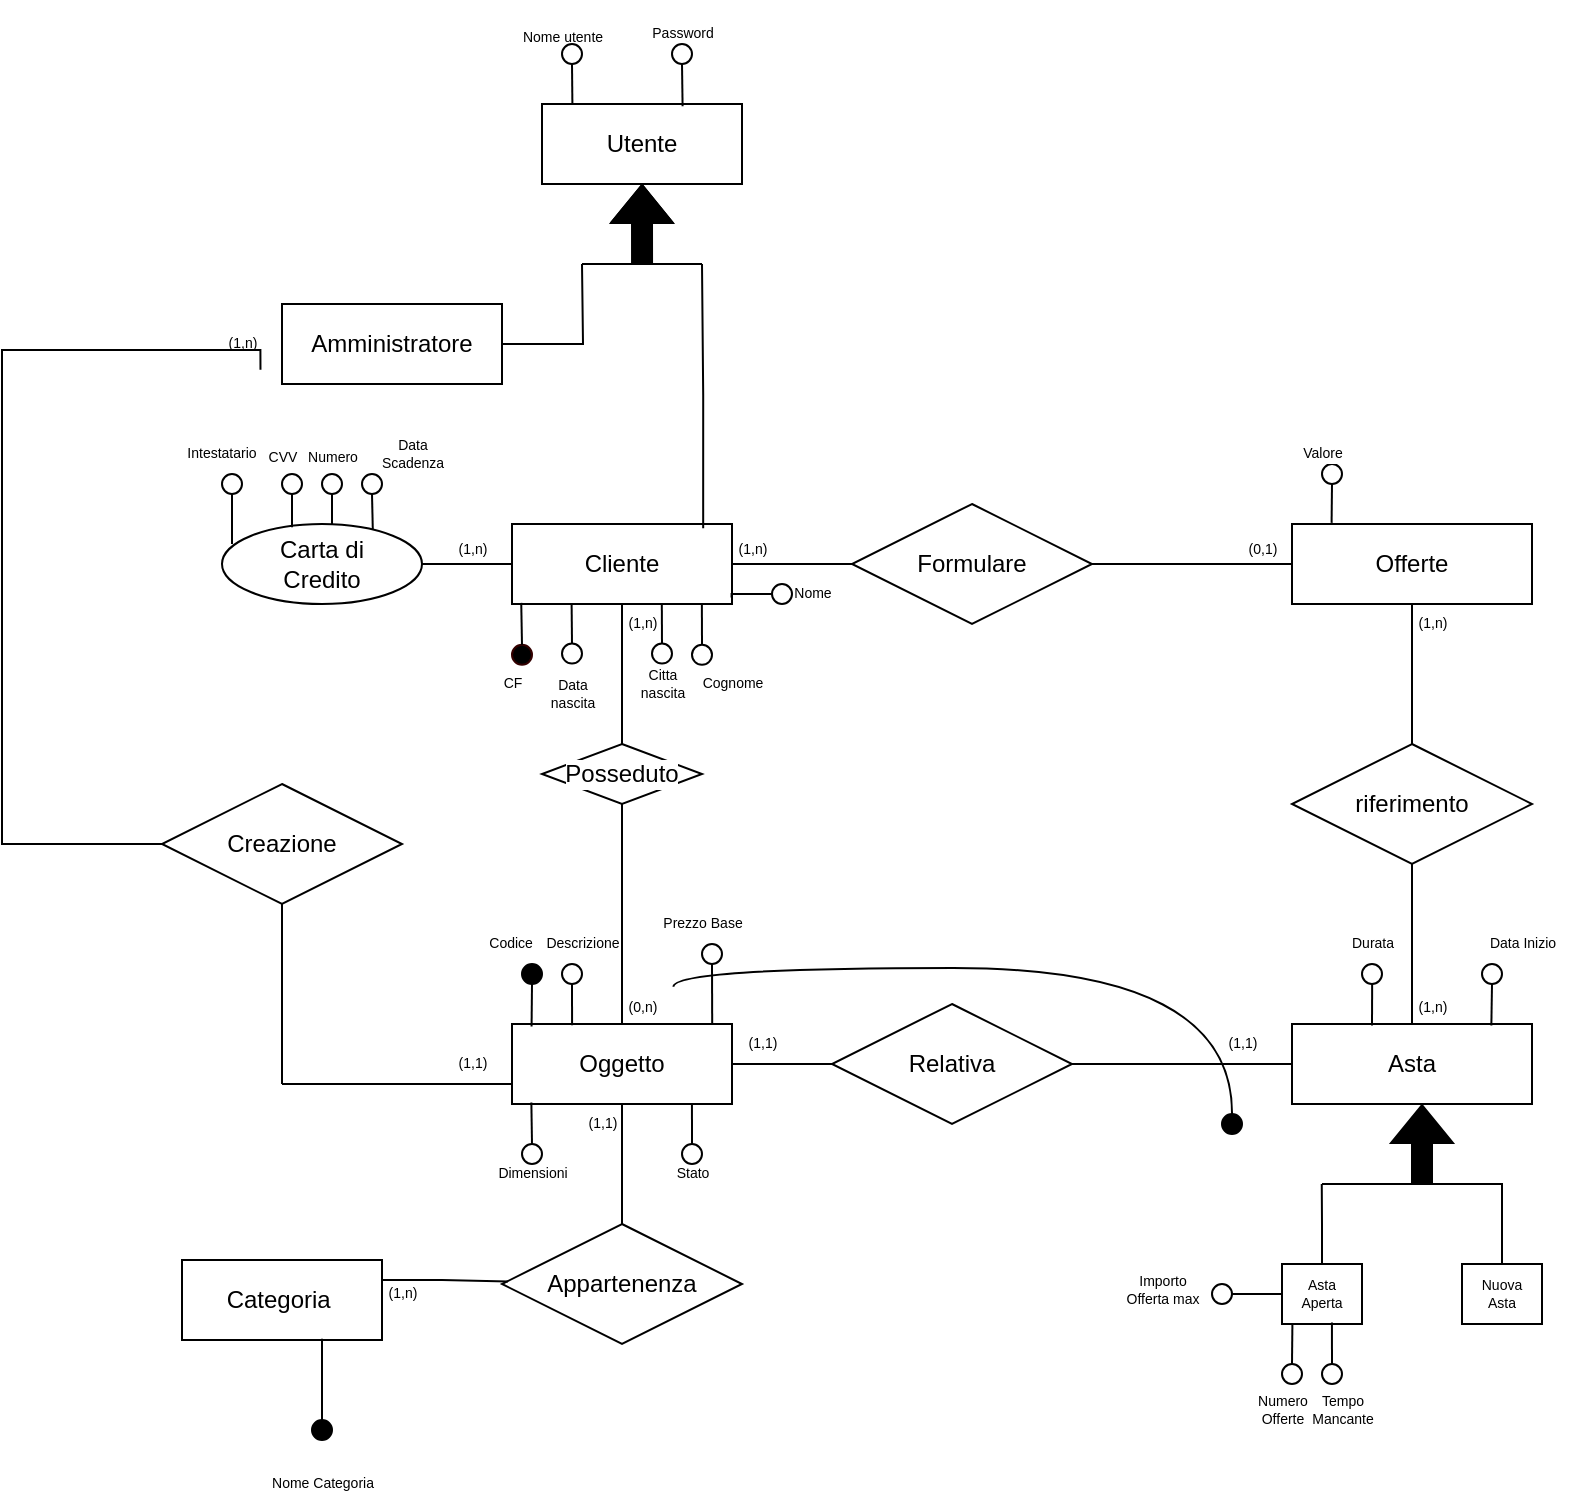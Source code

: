 <mxfile version="27.0.4">
  <diagram name="Pagina-1" id="nsfDxvCUKsriRhA3tgKR">
    <mxGraphModel dx="1477" dy="771" grid="1" gridSize="10" guides="1" tooltips="1" connect="1" arrows="1" fold="1" page="1" pageScale="1" pageWidth="827" pageHeight="1169" math="0" shadow="0">
      <root>
        <mxCell id="0" />
        <mxCell id="1" parent="0" />
        <mxCell id="RL78s0kAJ6QBPdJiwxIZ-3" style="edgeStyle=orthogonalEdgeStyle;rounded=0;orthogonalLoop=1;jettySize=auto;html=1;exitX=1;exitY=0.5;exitDx=0;exitDy=0;entryX=0;entryY=0.5;entryDx=0;entryDy=0;endArrow=none;startFill=0;" parent="1" source="RL78s0kAJ6QBPdJiwxIZ-1" target="RL78s0kAJ6QBPdJiwxIZ-2" edge="1">
          <mxGeometry relative="1" as="geometry" />
        </mxCell>
        <mxCell id="RL78s0kAJ6QBPdJiwxIZ-27" style="edgeStyle=orthogonalEdgeStyle;rounded=0;orthogonalLoop=1;jettySize=auto;html=1;exitX=0;exitY=0.5;exitDx=0;exitDy=0;entryX=1;entryY=0.5;entryDx=0;entryDy=0;endArrow=none;startFill=0;" parent="1" source="RL78s0kAJ6QBPdJiwxIZ-1" target="RL78s0kAJ6QBPdJiwxIZ-26" edge="1">
          <mxGeometry relative="1" as="geometry" />
        </mxCell>
        <mxCell id="RL78s0kAJ6QBPdJiwxIZ-1" value="Cliente" style="whiteSpace=wrap;html=1;align=center;" parent="1" vertex="1">
          <mxGeometry x="275" y="320" width="110" height="40" as="geometry" />
        </mxCell>
        <mxCell id="RL78s0kAJ6QBPdJiwxIZ-5" style="edgeStyle=orthogonalEdgeStyle;rounded=0;orthogonalLoop=1;jettySize=auto;html=1;exitX=1;exitY=0.5;exitDx=0;exitDy=0;entryX=0;entryY=0.5;entryDx=0;entryDy=0;endArrow=none;startFill=0;" parent="1" source="RL78s0kAJ6QBPdJiwxIZ-2" target="RL78s0kAJ6QBPdJiwxIZ-4" edge="1">
          <mxGeometry relative="1" as="geometry" />
        </mxCell>
        <mxCell id="RL78s0kAJ6QBPdJiwxIZ-2" value="Formulare" style="shape=rhombus;perimeter=rhombusPerimeter;whiteSpace=wrap;html=1;align=center;" parent="1" vertex="1">
          <mxGeometry x="445" y="310" width="120" height="60" as="geometry" />
        </mxCell>
        <mxCell id="RL78s0kAJ6QBPdJiwxIZ-8" style="edgeStyle=orthogonalEdgeStyle;rounded=0;orthogonalLoop=1;jettySize=auto;html=1;exitX=0.5;exitY=1;exitDx=0;exitDy=0;entryX=0.5;entryY=0;entryDx=0;entryDy=0;endArrow=none;startFill=0;" parent="1" source="RL78s0kAJ6QBPdJiwxIZ-4" target="RL78s0kAJ6QBPdJiwxIZ-7" edge="1">
          <mxGeometry relative="1" as="geometry">
            <Array as="points">
              <mxPoint x="725" y="360" />
            </Array>
          </mxGeometry>
        </mxCell>
        <mxCell id="RL78s0kAJ6QBPdJiwxIZ-4" value="Offerte" style="whiteSpace=wrap;html=1;align=center;" parent="1" vertex="1">
          <mxGeometry x="665" y="320" width="120" height="40" as="geometry" />
        </mxCell>
        <mxCell id="RL78s0kAJ6QBPdJiwxIZ-10" style="edgeStyle=orthogonalEdgeStyle;rounded=0;orthogonalLoop=1;jettySize=auto;html=1;exitX=0.5;exitY=1;exitDx=0;exitDy=0;entryX=0.5;entryY=0;entryDx=0;entryDy=0;endArrow=none;startFill=0;" parent="1" source="RL78s0kAJ6QBPdJiwxIZ-7" target="RL78s0kAJ6QBPdJiwxIZ-9" edge="1">
          <mxGeometry relative="1" as="geometry">
            <Array as="points">
              <mxPoint x="725" y="570" />
            </Array>
          </mxGeometry>
        </mxCell>
        <mxCell id="RL78s0kAJ6QBPdJiwxIZ-7" value="riferimento" style="shape=rhombus;perimeter=rhombusPerimeter;whiteSpace=wrap;html=1;align=center;" parent="1" vertex="1">
          <mxGeometry x="665" y="430" width="120" height="60" as="geometry" />
        </mxCell>
        <mxCell id="RL78s0kAJ6QBPdJiwxIZ-12" style="edgeStyle=orthogonalEdgeStyle;rounded=0;orthogonalLoop=1;jettySize=auto;html=1;exitX=0;exitY=0.5;exitDx=0;exitDy=0;entryX=1;entryY=0.5;entryDx=0;entryDy=0;endArrow=none;startFill=0;" parent="1" source="RL78s0kAJ6QBPdJiwxIZ-9" target="RL78s0kAJ6QBPdJiwxIZ-11" edge="1">
          <mxGeometry relative="1" as="geometry" />
        </mxCell>
        <mxCell id="RL78s0kAJ6QBPdJiwxIZ-9" value="Asta" style="whiteSpace=wrap;html=1;align=center;" parent="1" vertex="1">
          <mxGeometry x="665" y="570" width="120" height="40" as="geometry" />
        </mxCell>
        <mxCell id="RL78s0kAJ6QBPdJiwxIZ-14" style="edgeStyle=orthogonalEdgeStyle;rounded=0;orthogonalLoop=1;jettySize=auto;html=1;exitX=0;exitY=0.5;exitDx=0;exitDy=0;endArrow=none;startFill=0;" parent="1" source="RL78s0kAJ6QBPdJiwxIZ-11" target="RL78s0kAJ6QBPdJiwxIZ-13" edge="1">
          <mxGeometry relative="1" as="geometry" />
        </mxCell>
        <mxCell id="RL78s0kAJ6QBPdJiwxIZ-11" value="Relativa" style="shape=rhombus;perimeter=rhombusPerimeter;whiteSpace=wrap;html=1;align=center;fontColor=#000000;" parent="1" vertex="1">
          <mxGeometry x="435" y="560" width="120" height="60" as="geometry" />
        </mxCell>
        <mxCell id="RL78s0kAJ6QBPdJiwxIZ-18" style="edgeStyle=orthogonalEdgeStyle;rounded=0;orthogonalLoop=1;jettySize=auto;html=1;exitX=0.5;exitY=1;exitDx=0;exitDy=0;endArrow=none;startFill=0;" parent="1" source="RL78s0kAJ6QBPdJiwxIZ-13" target="RL78s0kAJ6QBPdJiwxIZ-15" edge="1">
          <mxGeometry relative="1" as="geometry">
            <Array as="points">
              <mxPoint x="330" y="660" />
              <mxPoint x="330" y="660" />
            </Array>
          </mxGeometry>
        </mxCell>
        <mxCell id="RL78s0kAJ6QBPdJiwxIZ-13" value="Oggetto" style="whiteSpace=wrap;html=1;align=center;" parent="1" vertex="1">
          <mxGeometry x="275" y="570" width="110" height="40" as="geometry" />
        </mxCell>
        <mxCell id="RL78s0kAJ6QBPdJiwxIZ-15" value="Appartenenza" style="shape=rhombus;perimeter=rhombusPerimeter;whiteSpace=wrap;html=1;align=center;" parent="1" vertex="1">
          <mxGeometry x="270" y="670" width="120" height="60" as="geometry" />
        </mxCell>
        <mxCell id="RL78s0kAJ6QBPdJiwxIZ-16" value="Categoria&amp;nbsp;" style="whiteSpace=wrap;html=1;align=center;" parent="1" vertex="1">
          <mxGeometry x="110" y="688" width="100" height="40" as="geometry" />
        </mxCell>
        <mxCell id="RL78s0kAJ6QBPdJiwxIZ-25" value="CF" style="text;html=1;align=center;verticalAlign=middle;resizable=0;points=[];autosize=1;strokeColor=none;fillColor=none;fontSize=7;" parent="1" vertex="1">
          <mxGeometry x="260" y="390.4" width="30" height="20" as="geometry" />
        </mxCell>
        <mxCell id="RL78s0kAJ6QBPdJiwxIZ-26" value="Carta di&lt;br&gt;Credito" style="ellipse;whiteSpace=wrap;html=1;align=center;" parent="1" vertex="1">
          <mxGeometry x="130" y="320" width="100" height="40" as="geometry" />
        </mxCell>
        <mxCell id="RL78s0kAJ6QBPdJiwxIZ-31" value="" style="ellipse;whiteSpace=wrap;html=1;aspect=fixed;" parent="1" vertex="1">
          <mxGeometry x="130" y="295" width="10" height="10" as="geometry" />
        </mxCell>
        <mxCell id="RL78s0kAJ6QBPdJiwxIZ-32" value="" style="ellipse;whiteSpace=wrap;html=1;aspect=fixed;" parent="1" vertex="1">
          <mxGeometry x="160" y="295" width="10" height="10" as="geometry" />
        </mxCell>
        <mxCell id="RL78s0kAJ6QBPdJiwxIZ-36" style="edgeStyle=orthogonalEdgeStyle;rounded=0;orthogonalLoop=1;jettySize=auto;html=1;exitX=0.5;exitY=1;exitDx=0;exitDy=0;entryX=0.05;entryY=0.25;entryDx=0;entryDy=0;entryPerimeter=0;endArrow=none;startFill=0;" parent="1" source="RL78s0kAJ6QBPdJiwxIZ-31" target="RL78s0kAJ6QBPdJiwxIZ-26" edge="1">
          <mxGeometry relative="1" as="geometry" />
        </mxCell>
        <mxCell id="RL78s0kAJ6QBPdJiwxIZ-37" style="edgeStyle=orthogonalEdgeStyle;rounded=0;orthogonalLoop=1;jettySize=auto;html=1;exitX=0.5;exitY=1;exitDx=0;exitDy=0;entryX=0.35;entryY=0.041;entryDx=0;entryDy=0;entryPerimeter=0;endArrow=none;startFill=0;" parent="1" source="RL78s0kAJ6QBPdJiwxIZ-32" target="RL78s0kAJ6QBPdJiwxIZ-26" edge="1">
          <mxGeometry relative="1" as="geometry" />
        </mxCell>
        <mxCell id="RL78s0kAJ6QBPdJiwxIZ-39" value="" style="ellipse;whiteSpace=wrap;html=1;aspect=fixed;" parent="1" vertex="1">
          <mxGeometry x="180" y="295" width="10" height="10" as="geometry" />
        </mxCell>
        <mxCell id="RL78s0kAJ6QBPdJiwxIZ-40" value="" style="ellipse;whiteSpace=wrap;html=1;aspect=fixed;" parent="1" vertex="1">
          <mxGeometry x="200" y="295" width="10" height="10" as="geometry" />
        </mxCell>
        <mxCell id="RL78s0kAJ6QBPdJiwxIZ-42" style="edgeStyle=orthogonalEdgeStyle;rounded=0;orthogonalLoop=1;jettySize=auto;html=1;exitX=0.5;exitY=1;exitDx=0;exitDy=0;entryX=0.55;entryY=0.003;entryDx=0;entryDy=0;entryPerimeter=0;endArrow=none;startFill=0;" parent="1" source="RL78s0kAJ6QBPdJiwxIZ-39" target="RL78s0kAJ6QBPdJiwxIZ-26" edge="1">
          <mxGeometry relative="1" as="geometry" />
        </mxCell>
        <mxCell id="RL78s0kAJ6QBPdJiwxIZ-43" style="edgeStyle=orthogonalEdgeStyle;shape=connector;rounded=0;orthogonalLoop=1;jettySize=auto;html=1;exitX=0.5;exitY=1;exitDx=0;exitDy=0;entryX=0.754;entryY=0.07;entryDx=0;entryDy=0;entryPerimeter=0;strokeColor=default;align=center;verticalAlign=middle;fontFamily=Helvetica;fontSize=11;fontColor=default;labelBackgroundColor=default;startFill=0;endArrow=none;" parent="1" source="RL78s0kAJ6QBPdJiwxIZ-40" target="RL78s0kAJ6QBPdJiwxIZ-26" edge="1">
          <mxGeometry relative="1" as="geometry" />
        </mxCell>
        <mxCell id="RL78s0kAJ6QBPdJiwxIZ-44" value="Intestatario" style="text;html=1;align=center;verticalAlign=middle;whiteSpace=wrap;rounded=0;fontFamily=Helvetica;fontSize=7;fontColor=default;labelBackgroundColor=default;" parent="1" vertex="1">
          <mxGeometry x="100" y="270" width="60" height="30" as="geometry" />
        </mxCell>
        <mxCell id="RL78s0kAJ6QBPdJiwxIZ-45" value="&lt;font style=&quot;font-size: 7px;&quot;&gt;CVV&lt;/font&gt;" style="text;html=1;align=center;verticalAlign=middle;resizable=0;points=[];autosize=1;strokeColor=none;fillColor=none;fontFamily=Helvetica;fontSize=11;fontColor=default;labelBackgroundColor=default;" parent="1" vertex="1">
          <mxGeometry x="140" y="270" width="40" height="30" as="geometry" />
        </mxCell>
        <mxCell id="RL78s0kAJ6QBPdJiwxIZ-46" value="&lt;font style=&quot;font-size: 7px;&quot;&gt;Numero&lt;/font&gt;" style="text;html=1;align=center;verticalAlign=middle;resizable=0;points=[];autosize=1;strokeColor=none;fillColor=none;fontFamily=Helvetica;fontSize=11;fontColor=default;labelBackgroundColor=default;" parent="1" vertex="1">
          <mxGeometry x="160" y="270" width="50" height="30" as="geometry" />
        </mxCell>
        <mxCell id="RL78s0kAJ6QBPdJiwxIZ-47" value="Data&lt;br&gt;Scadenza" style="text;html=1;align=center;verticalAlign=middle;resizable=0;points=[];autosize=1;strokeColor=none;fillColor=none;fontFamily=Helvetica;fontSize=7;fontColor=default;labelBackgroundColor=default;" parent="1" vertex="1">
          <mxGeometry x="200" y="270" width="50" height="30" as="geometry" />
        </mxCell>
        <mxCell id="RL78s0kAJ6QBPdJiwxIZ-48" value="" style="ellipse;whiteSpace=wrap;html=1;aspect=fixed;" parent="1" vertex="1">
          <mxGeometry x="300" y="379.76" width="10" height="10" as="geometry" />
        </mxCell>
        <mxCell id="RL78s0kAJ6QBPdJiwxIZ-52" style="edgeStyle=orthogonalEdgeStyle;shape=connector;rounded=0;orthogonalLoop=1;jettySize=auto;html=1;entryX=0.959;entryY=0.817;entryDx=0;entryDy=0;entryPerimeter=0;strokeColor=default;align=center;verticalAlign=middle;fontFamily=Helvetica;fontSize=11;fontColor=default;labelBackgroundColor=default;startFill=0;endArrow=none;" parent="1" edge="1">
          <mxGeometry relative="1" as="geometry">
            <mxPoint x="285" y="300" as="sourcePoint" />
            <mxPoint x="285" y="300" as="targetPoint" />
          </mxGeometry>
        </mxCell>
        <mxCell id="RL78s0kAJ6QBPdJiwxIZ-55" value="Nome" style="text;html=1;align=center;verticalAlign=middle;resizable=0;points=[];autosize=1;strokeColor=none;fillColor=none;fontFamily=Helvetica;fontSize=7;fontColor=default;labelBackgroundColor=default;" parent="1" vertex="1">
          <mxGeometry x="405" y="345" width="40" height="20" as="geometry" />
        </mxCell>
        <mxCell id="RL78s0kAJ6QBPdJiwxIZ-57" value="Cognome" style="text;html=1;align=center;verticalAlign=middle;resizable=0;points=[];autosize=1;strokeColor=none;fillColor=none;fontFamily=Helvetica;fontSize=7;fontColor=default;labelBackgroundColor=default;" parent="1" vertex="1">
          <mxGeometry x="360" y="390.4" width="50" height="20" as="geometry" />
        </mxCell>
        <mxCell id="RL78s0kAJ6QBPdJiwxIZ-60" value="Data&lt;br&gt;nascita" style="text;html=1;align=center;verticalAlign=middle;resizable=0;points=[];autosize=1;strokeColor=none;fillColor=none;fontFamily=Helvetica;fontSize=7;fontColor=default;labelBackgroundColor=default;" parent="1" vertex="1">
          <mxGeometry x="280" y="389.76" width="50" height="30" as="geometry" />
        </mxCell>
        <mxCell id="RL78s0kAJ6QBPdJiwxIZ-63" value="" style="ellipse;whiteSpace=wrap;html=1;aspect=fixed;" parent="1" vertex="1">
          <mxGeometry x="345" y="379.76" width="10" height="10" as="geometry" />
        </mxCell>
        <mxCell id="RL78s0kAJ6QBPdJiwxIZ-66" value="Citta&lt;div&gt;nascita&lt;/div&gt;" style="text;html=1;align=center;verticalAlign=middle;resizable=0;points=[];autosize=1;strokeColor=none;fillColor=none;fontFamily=Helvetica;fontSize=7;fontColor=default;labelBackgroundColor=default;" parent="1" vertex="1">
          <mxGeometry x="325" y="385.4" width="50" height="30" as="geometry" />
        </mxCell>
        <mxCell id="RL78s0kAJ6QBPdJiwxIZ-67" style="edgeStyle=orthogonalEdgeStyle;shape=connector;rounded=0;orthogonalLoop=1;jettySize=auto;html=1;exitX=0.5;exitY=0;exitDx=0;exitDy=0;entryX=0.681;entryY=1.002;entryDx=0;entryDy=0;entryPerimeter=0;strokeColor=default;align=center;verticalAlign=middle;fontFamily=Helvetica;fontSize=7;fontColor=default;labelBackgroundColor=default;autosize=1;resizable=0;startFill=0;endArrow=none;" parent="1" source="RL78s0kAJ6QBPdJiwxIZ-63" target="RL78s0kAJ6QBPdJiwxIZ-1" edge="1">
          <mxGeometry relative="1" as="geometry" />
        </mxCell>
        <mxCell id="RL78s0kAJ6QBPdJiwxIZ-69" style="edgeStyle=orthogonalEdgeStyle;shape=connector;rounded=0;orthogonalLoop=1;jettySize=auto;html=1;exitX=0.5;exitY=0;exitDx=0;exitDy=0;entryX=0.271;entryY=1.002;entryDx=0;entryDy=0;entryPerimeter=0;strokeColor=default;align=center;verticalAlign=middle;fontFamily=Helvetica;fontSize=7;fontColor=default;labelBackgroundColor=default;autosize=1;resizable=0;startFill=0;endArrow=none;" parent="1" source="RL78s0kAJ6QBPdJiwxIZ-48" target="RL78s0kAJ6QBPdJiwxIZ-1" edge="1">
          <mxGeometry relative="1" as="geometry" />
        </mxCell>
        <mxCell id="RL78s0kAJ6QBPdJiwxIZ-71" value="" style="ellipse;whiteSpace=wrap;html=1;aspect=fixed;" parent="1" vertex="1">
          <mxGeometry x="405" y="350" width="10" height="10" as="geometry" />
        </mxCell>
        <mxCell id="RL78s0kAJ6QBPdJiwxIZ-78" value="" style="ellipse;whiteSpace=wrap;html=1;aspect=fixed;" parent="1" vertex="1">
          <mxGeometry x="680" y="290" width="10" height="10" as="geometry" />
        </mxCell>
        <mxCell id="RL78s0kAJ6QBPdJiwxIZ-79" style="edgeStyle=orthogonalEdgeStyle;shape=connector;rounded=0;orthogonalLoop=1;jettySize=auto;html=1;exitX=0.5;exitY=1;exitDx=0;exitDy=0;entryX=0.165;entryY=-0.014;entryDx=0;entryDy=0;entryPerimeter=0;strokeColor=default;align=center;verticalAlign=middle;fontFamily=Helvetica;fontSize=7;fontColor=default;labelBackgroundColor=default;autosize=1;resizable=0;startFill=0;endArrow=none;" parent="1" source="RL78s0kAJ6QBPdJiwxIZ-78" target="RL78s0kAJ6QBPdJiwxIZ-4" edge="1">
          <mxGeometry relative="1" as="geometry" />
        </mxCell>
        <mxCell id="RL78s0kAJ6QBPdJiwxIZ-80" value="Valore" style="text;html=1;align=center;verticalAlign=middle;resizable=0;points=[];autosize=1;strokeColor=none;fillColor=none;fontFamily=Helvetica;fontSize=7;fontColor=default;labelBackgroundColor=default;" parent="1" vertex="1">
          <mxGeometry x="660" y="275" width="40" height="20" as="geometry" />
        </mxCell>
        <mxCell id="RL78s0kAJ6QBPdJiwxIZ-113" value="" style="ellipse;whiteSpace=wrap;html=1;aspect=fixed;fillColor=#000000;" parent="1" vertex="1">
          <mxGeometry x="175" y="768" width="10" height="10" as="geometry" />
        </mxCell>
        <mxCell id="RL78s0kAJ6QBPdJiwxIZ-116" value="" style="ellipse;whiteSpace=wrap;html=1;aspect=fixed;" parent="1" vertex="1">
          <mxGeometry x="700" y="540" width="10" height="10" as="geometry" />
        </mxCell>
        <mxCell id="RL78s0kAJ6QBPdJiwxIZ-117" value="" style="ellipse;whiteSpace=wrap;html=1;aspect=fixed;" parent="1" vertex="1">
          <mxGeometry x="760" y="540" width="10" height="10" as="geometry" />
        </mxCell>
        <mxCell id="RL78s0kAJ6QBPdJiwxIZ-119" value="Nome Categoria" style="text;html=1;align=center;verticalAlign=middle;resizable=0;points=[];autosize=1;strokeColor=none;fillColor=none;fontFamily=Helvetica;fontSize=7;fontColor=default;labelBackgroundColor=default;" parent="1" vertex="1">
          <mxGeometry x="145" y="790" width="70" height="20" as="geometry" />
        </mxCell>
        <mxCell id="RL78s0kAJ6QBPdJiwxIZ-124" style="edgeStyle=orthogonalEdgeStyle;shape=connector;rounded=0;orthogonalLoop=1;jettySize=auto;html=1;exitX=0.5;exitY=0;exitDx=0;exitDy=0;entryX=0.334;entryY=0.981;entryDx=0;entryDy=0;entryPerimeter=0;strokeColor=default;align=center;verticalAlign=middle;fontFamily=Helvetica;fontSize=7;fontColor=default;labelBackgroundColor=default;autosize=1;resizable=0;startFill=0;endArrow=none;" parent="1" edge="1">
          <mxGeometry relative="1" as="geometry">
            <mxPoint x="705.0" y="570.76" as="sourcePoint" />
            <mxPoint x="705.08" y="550" as="targetPoint" />
          </mxGeometry>
        </mxCell>
        <mxCell id="RL78s0kAJ6QBPdJiwxIZ-125" value="Durata" style="text;html=1;align=center;verticalAlign=middle;resizable=0;points=[];autosize=1;strokeColor=none;fillColor=none;fontFamily=Helvetica;fontSize=7;fontColor=default;labelBackgroundColor=default;" parent="1" vertex="1">
          <mxGeometry x="685" y="520" width="40" height="20" as="geometry" />
        </mxCell>
        <mxCell id="RL78s0kAJ6QBPdJiwxIZ-128" value="" style="ellipse;whiteSpace=wrap;html=1;aspect=fixed;" parent="1" vertex="1">
          <mxGeometry x="660" y="740" width="10" height="10" as="geometry" />
        </mxCell>
        <mxCell id="RL78s0kAJ6QBPdJiwxIZ-129" value="" style="ellipse;whiteSpace=wrap;html=1;aspect=fixed;" parent="1" vertex="1">
          <mxGeometry x="680" y="740" width="10" height="10" as="geometry" />
        </mxCell>
        <mxCell id="RL78s0kAJ6QBPdJiwxIZ-150" style="edgeStyle=orthogonalEdgeStyle;shape=connector;rounded=0;orthogonalLoop=1;jettySize=auto;html=1;exitX=1;exitY=0.5;exitDx=0;exitDy=0;entryX=0;entryY=0.5;entryDx=0;entryDy=0;strokeColor=default;align=center;verticalAlign=middle;fontFamily=Helvetica;fontSize=7;fontColor=default;labelBackgroundColor=default;autosize=1;resizable=0;startFill=0;endArrow=none;" parent="1" source="RL78s0kAJ6QBPdJiwxIZ-130" target="RL78s0kAJ6QBPdJiwxIZ-137" edge="1">
          <mxGeometry relative="1" as="geometry" />
        </mxCell>
        <mxCell id="RL78s0kAJ6QBPdJiwxIZ-130" value="" style="ellipse;whiteSpace=wrap;html=1;aspect=fixed;" parent="1" vertex="1">
          <mxGeometry x="625" y="700" width="10" height="10" as="geometry" />
        </mxCell>
        <mxCell id="RL78s0kAJ6QBPdJiwxIZ-133" style="edgeStyle=orthogonalEdgeStyle;shape=connector;rounded=0;orthogonalLoop=1;jettySize=auto;html=1;exitX=0.5;exitY=1;exitDx=0;exitDy=0;entryX=0.664;entryY=0.02;entryDx=0;entryDy=0;entryPerimeter=0;strokeColor=default;align=center;verticalAlign=middle;fontFamily=Helvetica;fontSize=7;fontColor=default;labelBackgroundColor=default;autosize=1;resizable=0;startFill=0;endArrow=none;" parent="1" source="RL78s0kAJ6QBPdJiwxIZ-117" edge="1">
          <mxGeometry relative="1" as="geometry">
            <mxPoint x="764.68" y="570.8" as="targetPoint" />
          </mxGeometry>
        </mxCell>
        <mxCell id="RL78s0kAJ6QBPdJiwxIZ-136" value="" style="shape=flexArrow;endArrow=classic;html=1;rounded=0;strokeColor=default;align=center;verticalAlign=middle;fontFamily=Helvetica;fontSize=7;fontColor=default;labelBackgroundColor=default;autosize=1;resizable=0;edgeStyle=orthogonalEdgeStyle;fillColor=#000000;" parent="1" edge="1">
          <mxGeometry width="50" height="50" relative="1" as="geometry">
            <mxPoint x="730" y="650" as="sourcePoint" />
            <mxPoint x="730" y="610" as="targetPoint" />
          </mxGeometry>
        </mxCell>
        <mxCell id="RL78s0kAJ6QBPdJiwxIZ-138" style="edgeStyle=orthogonalEdgeStyle;shape=connector;rounded=0;orthogonalLoop=1;jettySize=auto;html=1;exitX=0.5;exitY=0;exitDx=0;exitDy=0;strokeColor=default;align=center;verticalAlign=middle;fontFamily=Helvetica;fontSize=7;fontColor=default;labelBackgroundColor=default;autosize=1;resizable=0;startFill=0;endArrow=none;" parent="1" source="RL78s0kAJ6QBPdJiwxIZ-137" edge="1">
          <mxGeometry relative="1" as="geometry">
            <mxPoint x="679.882" y="650" as="targetPoint" />
          </mxGeometry>
        </mxCell>
        <mxCell id="RL78s0kAJ6QBPdJiwxIZ-137" value="Asta&lt;div&gt;Aperta&lt;/div&gt;" style="whiteSpace=wrap;html=1;align=center;verticalAlign=middle;fontFamily=Helvetica;fontSize=7;fontColor=default;labelBackgroundColor=default;autosize=1;resizable=0;fillColor=none;gradientColor=none;" parent="1" vertex="1">
          <mxGeometry x="660" y="690" width="40" height="30" as="geometry" />
        </mxCell>
        <mxCell id="RL78s0kAJ6QBPdJiwxIZ-139" value="" style="line;strokeWidth=1;rotatable=0;dashed=0;labelPosition=right;align=left;verticalAlign=middle;spacingTop=0;spacingLeft=6;points=[];portConstraint=eastwest;fontFamily=Helvetica;fontSize=7;fontColor=default;labelBackgroundColor=default;autosize=1;resizable=0;fillColor=none;gradientColor=none;" parent="1" vertex="1">
          <mxGeometry x="680" y="630" width="50" height="40" as="geometry" />
        </mxCell>
        <mxCell id="RL78s0kAJ6QBPdJiwxIZ-140" value="Nuova&lt;div&gt;Asta&lt;/div&gt;" style="whiteSpace=wrap;html=1;align=center;verticalAlign=middle;fontFamily=Helvetica;fontSize=7;fontColor=default;labelBackgroundColor=default;autosize=1;resizable=0;fillColor=none;gradientColor=none;" parent="1" vertex="1">
          <mxGeometry x="750" y="690" width="40" height="30" as="geometry" />
        </mxCell>
        <mxCell id="RL78s0kAJ6QBPdJiwxIZ-141" style="edgeStyle=orthogonalEdgeStyle;shape=connector;rounded=0;orthogonalLoop=1;jettySize=auto;html=1;exitX=0.5;exitY=0;exitDx=0;exitDy=0;entryX=1;entryY=0.5;entryDx=0;entryDy=0;entryPerimeter=0;strokeColor=default;align=center;verticalAlign=middle;fontFamily=Helvetica;fontSize=7;fontColor=default;labelBackgroundColor=default;autosize=1;resizable=0;startFill=0;endArrow=none;" parent="1" source="RL78s0kAJ6QBPdJiwxIZ-140" target="RL78s0kAJ6QBPdJiwxIZ-139" edge="1">
          <mxGeometry relative="1" as="geometry" />
        </mxCell>
        <mxCell id="RL78s0kAJ6QBPdJiwxIZ-146" value="Numero&lt;br&gt;Offerte" style="text;html=1;align=center;verticalAlign=middle;resizable=0;points=[];autosize=1;strokeColor=none;fillColor=none;fontFamily=Helvetica;fontSize=7;fontColor=default;labelBackgroundColor=default;" parent="1" vertex="1">
          <mxGeometry x="635" y="748" width="50" height="30" as="geometry" />
        </mxCell>
        <mxCell id="RL78s0kAJ6QBPdJiwxIZ-147" style="edgeStyle=orthogonalEdgeStyle;shape=connector;rounded=0;orthogonalLoop=1;jettySize=auto;html=1;exitX=0.5;exitY=0;exitDx=0;exitDy=0;entryX=0.13;entryY=0.996;entryDx=0;entryDy=0;entryPerimeter=0;strokeColor=default;align=center;verticalAlign=middle;fontFamily=Helvetica;fontSize=7;fontColor=default;labelBackgroundColor=default;autosize=1;resizable=0;startFill=0;endArrow=none;" parent="1" source="RL78s0kAJ6QBPdJiwxIZ-128" target="RL78s0kAJ6QBPdJiwxIZ-137" edge="1">
          <mxGeometry relative="1" as="geometry" />
        </mxCell>
        <mxCell id="RL78s0kAJ6QBPdJiwxIZ-148" style="edgeStyle=orthogonalEdgeStyle;shape=connector;rounded=0;orthogonalLoop=1;jettySize=auto;html=1;exitX=0.5;exitY=0;exitDx=0;exitDy=0;entryX=0.624;entryY=0.977;entryDx=0;entryDy=0;entryPerimeter=0;strokeColor=default;align=center;verticalAlign=middle;fontFamily=Helvetica;fontSize=7;fontColor=default;labelBackgroundColor=default;autosize=1;resizable=0;startFill=0;endArrow=none;" parent="1" source="RL78s0kAJ6QBPdJiwxIZ-129" target="RL78s0kAJ6QBPdJiwxIZ-137" edge="1">
          <mxGeometry relative="1" as="geometry" />
        </mxCell>
        <mxCell id="RL78s0kAJ6QBPdJiwxIZ-149" value="Tempo&lt;div&gt;Mancante&lt;/div&gt;" style="text;html=1;align=center;verticalAlign=middle;resizable=0;points=[];autosize=1;strokeColor=none;fillColor=none;fontFamily=Helvetica;fontSize=7;fontColor=default;labelBackgroundColor=default;" parent="1" vertex="1">
          <mxGeometry x="665" y="748" width="50" height="30" as="geometry" />
        </mxCell>
        <mxCell id="RL78s0kAJ6QBPdJiwxIZ-151" value="Importo&lt;div&gt;Offerta max&lt;/div&gt;" style="text;html=1;align=center;verticalAlign=middle;resizable=0;points=[];autosize=1;strokeColor=none;fillColor=none;fontFamily=Helvetica;fontSize=7;fontColor=default;labelBackgroundColor=default;" parent="1" vertex="1">
          <mxGeometry x="570" y="688" width="60" height="30" as="geometry" />
        </mxCell>
        <mxCell id="RL78s0kAJ6QBPdJiwxIZ-152" value="" style="ellipse;whiteSpace=wrap;html=1;aspect=fixed;fillColor=#000000;" parent="1" vertex="1">
          <mxGeometry x="280" y="540" width="10" height="10" as="geometry" />
        </mxCell>
        <mxCell id="RL78s0kAJ6QBPdJiwxIZ-153" value="" style="ellipse;whiteSpace=wrap;html=1;aspect=fixed;" parent="1" vertex="1">
          <mxGeometry x="300" y="540" width="10" height="10" as="geometry" />
        </mxCell>
        <mxCell id="RL78s0kAJ6QBPdJiwxIZ-155" value="" style="ellipse;whiteSpace=wrap;html=1;aspect=fixed;" parent="1" vertex="1">
          <mxGeometry x="360" y="630" width="10" height="10" as="geometry" />
        </mxCell>
        <mxCell id="RL78s0kAJ6QBPdJiwxIZ-156" value="" style="ellipse;whiteSpace=wrap;html=1;aspect=fixed;" parent="1" vertex="1">
          <mxGeometry x="370" y="530" width="10" height="10" as="geometry" />
        </mxCell>
        <mxCell id="RL78s0kAJ6QBPdJiwxIZ-157" value="" style="ellipse;whiteSpace=wrap;html=1;aspect=fixed;" parent="1" vertex="1">
          <mxGeometry x="280" y="630" width="10" height="10" as="geometry" />
        </mxCell>
        <mxCell id="RL78s0kAJ6QBPdJiwxIZ-159" style="edgeStyle=orthogonalEdgeStyle;shape=connector;rounded=0;orthogonalLoop=1;jettySize=auto;html=1;exitX=0.5;exitY=1;exitDx=0;exitDy=0;entryX=0.089;entryY=0.032;entryDx=0;entryDy=0;entryPerimeter=0;strokeColor=default;align=center;verticalAlign=middle;fontFamily=Helvetica;fontSize=7;fontColor=default;labelBackgroundColor=default;autosize=1;resizable=0;startFill=0;endArrow=none;" parent="1" source="RL78s0kAJ6QBPdJiwxIZ-152" target="RL78s0kAJ6QBPdJiwxIZ-13" edge="1">
          <mxGeometry relative="1" as="geometry" />
        </mxCell>
        <mxCell id="RL78s0kAJ6QBPdJiwxIZ-160" value="Codice&amp;nbsp;" style="text;html=1;align=center;verticalAlign=middle;resizable=0;points=[];autosize=1;strokeColor=none;fillColor=none;fontFamily=Helvetica;fontSize=7;fontColor=default;labelBackgroundColor=default;" parent="1" vertex="1">
          <mxGeometry x="250" y="520" width="50" height="20" as="geometry" />
        </mxCell>
        <mxCell id="RL78s0kAJ6QBPdJiwxIZ-162" style="edgeStyle=orthogonalEdgeStyle;shape=connector;rounded=0;orthogonalLoop=1;jettySize=auto;html=1;exitX=0.5;exitY=1;exitDx=0;exitDy=0;entryX=0.273;entryY=0.015;entryDx=0;entryDy=0;entryPerimeter=0;strokeColor=default;align=center;verticalAlign=middle;fontFamily=Helvetica;fontSize=7;fontColor=default;labelBackgroundColor=default;autosize=1;resizable=0;startFill=0;endArrow=none;" parent="1" source="RL78s0kAJ6QBPdJiwxIZ-153" target="RL78s0kAJ6QBPdJiwxIZ-13" edge="1">
          <mxGeometry relative="1" as="geometry" />
        </mxCell>
        <mxCell id="RL78s0kAJ6QBPdJiwxIZ-163" value="Descrizione" style="text;html=1;align=center;verticalAlign=middle;resizable=0;points=[];autosize=1;strokeColor=none;fillColor=none;fontFamily=Helvetica;fontSize=7;fontColor=default;labelBackgroundColor=default;" parent="1" vertex="1">
          <mxGeometry x="280" y="520" width="60" height="20" as="geometry" />
        </mxCell>
        <mxCell id="RL78s0kAJ6QBPdJiwxIZ-164" value="Stato" style="text;html=1;align=center;verticalAlign=middle;resizable=0;points=[];autosize=1;strokeColor=none;fillColor=none;fontFamily=Helvetica;fontSize=7;fontColor=default;labelBackgroundColor=default;" parent="1" vertex="1">
          <mxGeometry x="345" y="635" width="40" height="20" as="geometry" />
        </mxCell>
        <mxCell id="RL78s0kAJ6QBPdJiwxIZ-166" style="edgeStyle=orthogonalEdgeStyle;shape=connector;rounded=0;orthogonalLoop=1;jettySize=auto;html=1;exitX=0.5;exitY=1;exitDx=0;exitDy=0;entryX=0.91;entryY=0.003;entryDx=0;entryDy=0;entryPerimeter=0;strokeColor=default;align=center;verticalAlign=middle;fontFamily=Helvetica;fontSize=7;fontColor=default;labelBackgroundColor=default;autosize=1;resizable=0;startFill=0;endArrow=none;" parent="1" source="RL78s0kAJ6QBPdJiwxIZ-156" target="RL78s0kAJ6QBPdJiwxIZ-13" edge="1">
          <mxGeometry relative="1" as="geometry" />
        </mxCell>
        <mxCell id="RL78s0kAJ6QBPdJiwxIZ-167" value="Prezzo Base" style="text;html=1;align=center;verticalAlign=middle;resizable=0;points=[];autosize=1;strokeColor=none;fillColor=none;fontFamily=Helvetica;fontSize=7;fontColor=default;labelBackgroundColor=default;" parent="1" vertex="1">
          <mxGeometry x="340" y="510" width="60" height="20" as="geometry" />
        </mxCell>
        <mxCell id="RL78s0kAJ6QBPdJiwxIZ-170" value="Dimensioni" style="text;html=1;align=center;verticalAlign=middle;resizable=0;points=[];autosize=1;strokeColor=none;fillColor=none;fontFamily=Helvetica;fontSize=7;fontColor=default;labelBackgroundColor=default;" parent="1" vertex="1">
          <mxGeometry x="255" y="635" width="60" height="20" as="geometry" />
        </mxCell>
        <mxCell id="RL78s0kAJ6QBPdJiwxIZ-172" style="edgeStyle=orthogonalEdgeStyle;shape=connector;rounded=0;orthogonalLoop=1;jettySize=auto;html=1;exitX=0.5;exitY=0;exitDx=0;exitDy=0;entryX=0.5;entryY=1;entryDx=0;entryDy=0;strokeColor=default;align=center;verticalAlign=middle;fontFamily=Helvetica;fontSize=7;fontColor=default;labelBackgroundColor=default;autosize=1;resizable=0;startFill=0;endArrow=none;" parent="1" source="RL78s0kAJ6QBPdJiwxIZ-171" target="RL78s0kAJ6QBPdJiwxIZ-1" edge="1">
          <mxGeometry relative="1" as="geometry" />
        </mxCell>
        <mxCell id="RL78s0kAJ6QBPdJiwxIZ-173" style="edgeStyle=orthogonalEdgeStyle;shape=connector;rounded=0;orthogonalLoop=1;jettySize=auto;html=1;exitX=0.5;exitY=1;exitDx=0;exitDy=0;entryX=0.5;entryY=0;entryDx=0;entryDy=0;strokeColor=default;align=center;verticalAlign=middle;fontFamily=Helvetica;fontSize=7;fontColor=default;labelBackgroundColor=default;autosize=1;resizable=0;startFill=0;endArrow=none;" parent="1" source="RL78s0kAJ6QBPdJiwxIZ-171" target="RL78s0kAJ6QBPdJiwxIZ-13" edge="1">
          <mxGeometry relative="1" as="geometry" />
        </mxCell>
        <mxCell id="RL78s0kAJ6QBPdJiwxIZ-171" value="Posseduto" style="shape=rhombus;perimeter=rhombusPerimeter;whiteSpace=wrap;html=1;align=center;verticalAlign=middle;fontFamily=Helvetica;fontSize=12;fontColor=default;labelBackgroundColor=default;autosize=1;resizable=0;fillColor=none;gradientColor=none;strokeWidth=1;perimeterSpacing=0;direction=east;" parent="1" vertex="1">
          <mxGeometry x="290" y="430" width="80" height="30" as="geometry" />
        </mxCell>
        <mxCell id="RL78s0kAJ6QBPdJiwxIZ-174" value="(1,n)" style="text;html=1;align=center;verticalAlign=middle;resizable=0;points=[];autosize=1;strokeColor=none;fillColor=none;fontFamily=Helvetica;fontSize=7;fontColor=default;labelBackgroundColor=default;" parent="1" vertex="1">
          <mxGeometry x="375" y="323" width="40" height="20" as="geometry" />
        </mxCell>
        <mxCell id="RL78s0kAJ6QBPdJiwxIZ-175" value="(0,1)" style="text;html=1;align=center;verticalAlign=middle;resizable=0;points=[];autosize=1;strokeColor=none;fillColor=none;fontFamily=Helvetica;fontSize=7;fontColor=default;labelBackgroundColor=default;" parent="1" vertex="1">
          <mxGeometry x="630" y="323" width="40" height="20" as="geometry" />
        </mxCell>
        <mxCell id="RL78s0kAJ6QBPdJiwxIZ-176" value="(1,n)" style="text;html=1;align=center;verticalAlign=middle;resizable=0;points=[];autosize=1;strokeColor=none;fillColor=none;fontFamily=Helvetica;fontSize=7;fontColor=default;labelBackgroundColor=default;" parent="1" vertex="1">
          <mxGeometry x="715" y="360" width="40" height="20" as="geometry" />
        </mxCell>
        <mxCell id="RL78s0kAJ6QBPdJiwxIZ-178" value="(1,n)" style="text;html=1;align=center;verticalAlign=middle;resizable=0;points=[];autosize=1;strokeColor=none;fillColor=none;fontFamily=Helvetica;fontSize=7;fontColor=default;labelBackgroundColor=default;" parent="1" vertex="1">
          <mxGeometry x="715" y="552" width="40" height="20" as="geometry" />
        </mxCell>
        <mxCell id="RL78s0kAJ6QBPdJiwxIZ-179" value="(1,1)" style="text;html=1;align=center;verticalAlign=middle;resizable=0;points=[];autosize=1;strokeColor=none;fillColor=none;fontFamily=Helvetica;fontSize=7;fontColor=default;labelBackgroundColor=default;" parent="1" vertex="1">
          <mxGeometry x="620" y="570" width="40" height="20" as="geometry" />
        </mxCell>
        <mxCell id="RL78s0kAJ6QBPdJiwxIZ-180" value="(1,1)" style="text;html=1;align=center;verticalAlign=middle;resizable=0;points=[];autosize=1;strokeColor=none;fillColor=none;fontFamily=Helvetica;fontSize=7;fontColor=default;labelBackgroundColor=default;" parent="1" vertex="1">
          <mxGeometry x="380" y="570" width="40" height="20" as="geometry" />
        </mxCell>
        <mxCell id="RL78s0kAJ6QBPdJiwxIZ-181" value="(1,n)" style="text;html=1;align=center;verticalAlign=middle;resizable=0;points=[];autosize=1;strokeColor=none;fillColor=none;fontFamily=Helvetica;fontSize=7;fontColor=default;labelBackgroundColor=default;" parent="1" vertex="1">
          <mxGeometry x="320" y="360" width="40" height="20" as="geometry" />
        </mxCell>
        <mxCell id="RL78s0kAJ6QBPdJiwxIZ-182" style="edgeStyle=orthogonalEdgeStyle;shape=connector;rounded=0;orthogonalLoop=1;jettySize=auto;html=1;exitX=0.5;exitY=0;exitDx=0;exitDy=0;entryX=0.818;entryY=1.009;entryDx=0;entryDy=0;entryPerimeter=0;strokeColor=default;align=center;verticalAlign=middle;fontFamily=Helvetica;fontSize=7;fontColor=default;labelBackgroundColor=default;autosize=1;resizable=0;startFill=0;endArrow=none;" parent="1" source="RL78s0kAJ6QBPdJiwxIZ-155" target="RL78s0kAJ6QBPdJiwxIZ-13" edge="1">
          <mxGeometry relative="1" as="geometry" />
        </mxCell>
        <mxCell id="RL78s0kAJ6QBPdJiwxIZ-183" value="(0,n)" style="text;html=1;align=center;verticalAlign=middle;resizable=0;points=[];autosize=1;strokeColor=none;fillColor=none;fontFamily=Helvetica;fontSize=7;fontColor=default;labelBackgroundColor=default;" parent="1" vertex="1">
          <mxGeometry x="320" y="552" width="40" height="20" as="geometry" />
        </mxCell>
        <mxCell id="RL78s0kAJ6QBPdJiwxIZ-184" value="(1,1)" style="text;html=1;align=center;verticalAlign=middle;resizable=0;points=[];autosize=1;strokeColor=none;fillColor=none;fontFamily=Helvetica;fontSize=7;fontColor=default;labelBackgroundColor=default;" parent="1" vertex="1">
          <mxGeometry x="300" y="610" width="40" height="20" as="geometry" />
        </mxCell>
        <mxCell id="RL78s0kAJ6QBPdJiwxIZ-185" value="(1,n)" style="text;html=1;align=center;verticalAlign=middle;resizable=0;points=[];autosize=1;strokeColor=none;fillColor=none;fontFamily=Helvetica;fontSize=7;fontColor=default;labelBackgroundColor=default;" parent="1" vertex="1">
          <mxGeometry x="200" y="695" width="40" height="20" as="geometry" />
        </mxCell>
        <mxCell id="RL78s0kAJ6QBPdJiwxIZ-186" value="Data Inizio" style="text;html=1;align=center;verticalAlign=middle;resizable=0;points=[];autosize=1;strokeColor=none;fillColor=none;fontFamily=Helvetica;fontSize=7;fontColor=default;labelBackgroundColor=default;" parent="1" vertex="1">
          <mxGeometry x="750" y="520" width="60" height="20" as="geometry" />
        </mxCell>
        <mxCell id="RL78s0kAJ6QBPdJiwxIZ-195" value="(1,n)" style="text;html=1;align=center;verticalAlign=middle;resizable=0;points=[];autosize=1;strokeColor=none;fillColor=none;fontFamily=Helvetica;fontSize=7;fontColor=default;labelBackgroundColor=default;" parent="1" vertex="1">
          <mxGeometry x="235" y="323" width="40" height="20" as="geometry" />
        </mxCell>
        <mxCell id="RL78s0kAJ6QBPdJiwxIZ-201" value="" style="edgeStyle=orthogonalEdgeStyle;elbow=vertical;endArrow=none;html=1;curved=1;rounded=0;endSize=8;startSize=8;strokeColor=default;align=center;verticalAlign=middle;fontFamily=Helvetica;fontSize=7;fontColor=default;labelBackgroundColor=default;autosize=1;resizable=0;startFill=0;exitDx=0;exitDy=0;exitPerimeter=0;" parent="1" edge="1">
          <mxGeometry width="50" height="50" relative="1" as="geometry">
            <mxPoint x="635" y="615" as="sourcePoint" />
            <mxPoint x="635" y="614" as="targetPoint" />
          </mxGeometry>
        </mxCell>
        <mxCell id="RL78s0kAJ6QBPdJiwxIZ-203" value="" style="edgeStyle=orthogonalEdgeStyle;elbow=vertical;endArrow=none;html=1;curved=1;rounded=0;endSize=8;startSize=8;strokeColor=default;align=center;verticalAlign=middle;fontFamily=Helvetica;fontSize=7;fontColor=default;labelBackgroundColor=default;autosize=1;resizable=0;startFill=0;exitX=0.893;exitY=-0.031;exitDx=0;exitDy=0;exitPerimeter=0;" parent="1" source="RL78s0kAJ6QBPdJiwxIZ-183" edge="1">
          <mxGeometry width="50" height="50" relative="1" as="geometry">
            <mxPoint x="356" y="551" as="sourcePoint" />
            <mxPoint x="635" y="615" as="targetPoint" />
          </mxGeometry>
        </mxCell>
        <mxCell id="RL78s0kAJ6QBPdJiwxIZ-204" value="" style="ellipse;whiteSpace=wrap;html=1;aspect=fixed;fillColor=#000000;" parent="1" vertex="1">
          <mxGeometry x="630" y="615" width="10" height="10" as="geometry" />
        </mxCell>
        <mxCell id="YIp0TGbymO81s-PDPYMm-2" style="edgeStyle=orthogonalEdgeStyle;rounded=0;orthogonalLoop=1;jettySize=auto;html=1;exitX=0.5;exitY=0;exitDx=0;exitDy=0;entryX=0.7;entryY=0.983;entryDx=0;entryDy=0;entryPerimeter=0;endArrow=none;startFill=0;" edge="1" parent="1" source="RL78s0kAJ6QBPdJiwxIZ-113" target="RL78s0kAJ6QBPdJiwxIZ-16">
          <mxGeometry relative="1" as="geometry" />
        </mxCell>
        <mxCell id="YIp0TGbymO81s-PDPYMm-3" style="edgeStyle=orthogonalEdgeStyle;rounded=0;orthogonalLoop=1;jettySize=auto;html=1;exitX=1;exitY=0.25;exitDx=0;exitDy=0;entryX=0.025;entryY=0.48;entryDx=0;entryDy=0;entryPerimeter=0;endArrow=none;startFill=0;" edge="1" parent="1" source="RL78s0kAJ6QBPdJiwxIZ-16" target="RL78s0kAJ6QBPdJiwxIZ-15">
          <mxGeometry relative="1" as="geometry" />
        </mxCell>
        <mxCell id="YIp0TGbymO81s-PDPYMm-35" style="edgeStyle=orthogonalEdgeStyle;rounded=0;orthogonalLoop=1;jettySize=auto;html=1;exitX=1;exitY=0.5;exitDx=0;exitDy=0;endArrow=none;startFill=0;" edge="1" parent="1" source="YIp0TGbymO81s-PDPYMm-4">
          <mxGeometry relative="1" as="geometry">
            <mxPoint x="310" y="190" as="targetPoint" />
          </mxGeometry>
        </mxCell>
        <mxCell id="YIp0TGbymO81s-PDPYMm-50" style="edgeStyle=orthogonalEdgeStyle;rounded=0;orthogonalLoop=1;jettySize=auto;html=1;exitX=0.731;exitY=1.144;exitDx=0;exitDy=0;endArrow=none;startFill=0;exitPerimeter=0;entryX=0;entryY=0.5;entryDx=0;entryDy=0;" edge="1" parent="1" source="YIp0TGbymO81s-PDPYMm-48" target="YIp0TGbymO81s-PDPYMm-39">
          <mxGeometry relative="1" as="geometry">
            <mxPoint x="40" y="240" as="sourcePoint" />
            <mxPoint x="90.0" y="450" as="targetPoint" />
            <Array as="points">
              <mxPoint x="20" y="233" />
              <mxPoint x="20" y="480" />
            </Array>
          </mxGeometry>
        </mxCell>
        <mxCell id="YIp0TGbymO81s-PDPYMm-4" value="Amministratore" style="whiteSpace=wrap;html=1;align=center;" vertex="1" parent="1">
          <mxGeometry x="160" y="210" width="110" height="40" as="geometry" />
        </mxCell>
        <mxCell id="YIp0TGbymO81s-PDPYMm-7" style="edgeStyle=orthogonalEdgeStyle;shape=connector;rounded=0;orthogonalLoop=1;jettySize=auto;html=1;entryX=0.959;entryY=0.817;entryDx=0;entryDy=0;entryPerimeter=0;strokeColor=default;align=center;verticalAlign=middle;fontFamily=Helvetica;fontSize=11;fontColor=default;labelBackgroundColor=default;startFill=0;endArrow=none;" edge="1" parent="1">
          <mxGeometry relative="1" as="geometry">
            <mxPoint x="405" y="160" as="sourcePoint" />
            <mxPoint x="405" y="160" as="targetPoint" />
          </mxGeometry>
        </mxCell>
        <mxCell id="YIp0TGbymO81s-PDPYMm-22" value="Utente" style="whiteSpace=wrap;html=1;align=center;" vertex="1" parent="1">
          <mxGeometry x="290" y="110" width="100" height="40" as="geometry" />
        </mxCell>
        <mxCell id="YIp0TGbymO81s-PDPYMm-24" value="" style="ellipse;whiteSpace=wrap;html=1;aspect=fixed;strokeColor=#330000;fillColor=#000000;" vertex="1" parent="1">
          <mxGeometry x="275" y="380.4" width="10" height="10" as="geometry" />
        </mxCell>
        <mxCell id="YIp0TGbymO81s-PDPYMm-26" style="edgeStyle=orthogonalEdgeStyle;rounded=0;orthogonalLoop=1;jettySize=auto;html=1;exitX=0.5;exitY=0;exitDx=0;exitDy=0;entryX=0.042;entryY=0.986;entryDx=0;entryDy=0;entryPerimeter=0;endArrow=none;startFill=0;" edge="1" parent="1" source="YIp0TGbymO81s-PDPYMm-24" target="RL78s0kAJ6QBPdJiwxIZ-1">
          <mxGeometry relative="1" as="geometry" />
        </mxCell>
        <mxCell id="YIp0TGbymO81s-PDPYMm-30" value="" style="ellipse;whiteSpace=wrap;html=1;aspect=fixed;" vertex="1" parent="1">
          <mxGeometry x="365" y="380.4" width="10" height="10" as="geometry" />
        </mxCell>
        <mxCell id="YIp0TGbymO81s-PDPYMm-31" style="edgeStyle=orthogonalEdgeStyle;rounded=0;orthogonalLoop=1;jettySize=auto;html=1;exitX=0.5;exitY=0;exitDx=0;exitDy=0;entryX=0.863;entryY=1.003;entryDx=0;entryDy=0;entryPerimeter=0;endArrow=none;startFill=0;" edge="1" parent="1" source="YIp0TGbymO81s-PDPYMm-30" target="RL78s0kAJ6QBPdJiwxIZ-1">
          <mxGeometry relative="1" as="geometry" />
        </mxCell>
        <mxCell id="YIp0TGbymO81s-PDPYMm-32" style="edgeStyle=orthogonalEdgeStyle;rounded=0;orthogonalLoop=1;jettySize=auto;html=1;exitX=0;exitY=0.5;exitDx=0;exitDy=0;entryX=0.998;entryY=0.919;entryDx=0;entryDy=0;entryPerimeter=0;endArrow=none;startFill=0;" edge="1" parent="1" source="RL78s0kAJ6QBPdJiwxIZ-71" target="RL78s0kAJ6QBPdJiwxIZ-1">
          <mxGeometry relative="1" as="geometry" />
        </mxCell>
        <mxCell id="YIp0TGbymO81s-PDPYMm-33" value="" style="shape=flexArrow;endArrow=classic;html=1;rounded=0;strokeColor=default;align=center;verticalAlign=middle;fontFamily=Helvetica;fontSize=7;fontColor=default;labelBackgroundColor=default;autosize=1;resizable=0;edgeStyle=orthogonalEdgeStyle;fillColor=#000000;" edge="1" parent="1">
          <mxGeometry width="50" height="50" relative="1" as="geometry">
            <mxPoint x="340.03" y="190" as="sourcePoint" />
            <mxPoint x="340.03" y="150" as="targetPoint" />
            <Array as="points">
              <mxPoint x="340.03" y="165" />
              <mxPoint x="340.03" y="165" />
            </Array>
          </mxGeometry>
        </mxCell>
        <mxCell id="YIp0TGbymO81s-PDPYMm-36" value="" style="endArrow=none;html=1;rounded=0;" edge="1" parent="1">
          <mxGeometry relative="1" as="geometry">
            <mxPoint x="310" y="190" as="sourcePoint" />
            <mxPoint x="370" y="190" as="targetPoint" />
          </mxGeometry>
        </mxCell>
        <mxCell id="YIp0TGbymO81s-PDPYMm-38" style="edgeStyle=orthogonalEdgeStyle;rounded=0;orthogonalLoop=1;jettySize=auto;html=1;endArrow=none;startFill=0;exitX=0.869;exitY=0.053;exitDx=0;exitDy=0;exitPerimeter=0;" edge="1" parent="1" source="RL78s0kAJ6QBPdJiwxIZ-1">
          <mxGeometry relative="1" as="geometry">
            <mxPoint x="370" y="190" as="targetPoint" />
            <mxPoint x="370" y="260" as="sourcePoint" />
          </mxGeometry>
        </mxCell>
        <mxCell id="YIp0TGbymO81s-PDPYMm-46" style="edgeStyle=orthogonalEdgeStyle;rounded=0;orthogonalLoop=1;jettySize=auto;html=1;exitX=0.5;exitY=1;exitDx=0;exitDy=0;endArrow=none;startFill=0;" edge="1" parent="1" source="YIp0TGbymO81s-PDPYMm-39">
          <mxGeometry relative="1" as="geometry">
            <mxPoint x="160" y="600" as="targetPoint" />
          </mxGeometry>
        </mxCell>
        <mxCell id="YIp0TGbymO81s-PDPYMm-39" value="Creazione" style="shape=rhombus;perimeter=rhombusPerimeter;whiteSpace=wrap;html=1;align=center;" vertex="1" parent="1">
          <mxGeometry x="100" y="450" width="120" height="60" as="geometry" />
        </mxCell>
        <mxCell id="YIp0TGbymO81s-PDPYMm-45" style="edgeStyle=orthogonalEdgeStyle;rounded=0;orthogonalLoop=1;jettySize=auto;html=1;exitX=0.5;exitY=0;exitDx=0;exitDy=0;entryX=0.088;entryY=0.98;entryDx=0;entryDy=0;entryPerimeter=0;endArrow=none;startFill=0;" edge="1" parent="1" source="RL78s0kAJ6QBPdJiwxIZ-157" target="RL78s0kAJ6QBPdJiwxIZ-13">
          <mxGeometry relative="1" as="geometry" />
        </mxCell>
        <mxCell id="YIp0TGbymO81s-PDPYMm-47" value="" style="endArrow=none;html=1;rounded=0;entryX=0;entryY=0.75;entryDx=0;entryDy=0;" edge="1" parent="1" target="RL78s0kAJ6QBPdJiwxIZ-13">
          <mxGeometry relative="1" as="geometry">
            <mxPoint x="160" y="600" as="sourcePoint" />
            <mxPoint x="320" y="600" as="targetPoint" />
          </mxGeometry>
        </mxCell>
        <mxCell id="YIp0TGbymO81s-PDPYMm-48" value="(1,n)" style="text;html=1;align=center;verticalAlign=middle;resizable=0;points=[];autosize=1;strokeColor=none;fillColor=none;fontSize=7;" vertex="1" parent="1">
          <mxGeometry x="120" y="220" width="40" height="20" as="geometry" />
        </mxCell>
        <mxCell id="YIp0TGbymO81s-PDPYMm-49" value="(1,1)" style="text;html=1;align=center;verticalAlign=middle;resizable=0;points=[];autosize=1;strokeColor=none;fillColor=none;fontSize=7;" vertex="1" parent="1">
          <mxGeometry x="235" y="580" width="40" height="20" as="geometry" />
        </mxCell>
        <mxCell id="YIp0TGbymO81s-PDPYMm-171" value="" style="ellipse;whiteSpace=wrap;html=1;aspect=fixed;" vertex="1" parent="1">
          <mxGeometry x="300" y="80" width="10" height="10" as="geometry" />
        </mxCell>
        <mxCell id="YIp0TGbymO81s-PDPYMm-172" style="edgeStyle=orthogonalEdgeStyle;rounded=0;orthogonalLoop=1;jettySize=auto;html=1;exitX=0.5;exitY=1;exitDx=0;exitDy=0;entryX=0.152;entryY=0;entryDx=0;entryDy=0;entryPerimeter=0;endArrow=none;startFill=0;" edge="1" parent="1" source="YIp0TGbymO81s-PDPYMm-171" target="YIp0TGbymO81s-PDPYMm-22">
          <mxGeometry relative="1" as="geometry" />
        </mxCell>
        <mxCell id="YIp0TGbymO81s-PDPYMm-173" value="&lt;font style=&quot;font-size: 7px;&quot;&gt;Nome utente&lt;/font&gt;" style="text;html=1;align=center;verticalAlign=middle;resizable=0;points=[];autosize=1;strokeColor=none;fillColor=none;" vertex="1" parent="1">
          <mxGeometry x="270" y="60" width="60" height="30" as="geometry" />
        </mxCell>
        <mxCell id="YIp0TGbymO81s-PDPYMm-174" value="" style="ellipse;whiteSpace=wrap;html=1;aspect=fixed;" vertex="1" parent="1">
          <mxGeometry x="355" y="80" width="10" height="10" as="geometry" />
        </mxCell>
        <mxCell id="YIp0TGbymO81s-PDPYMm-175" style="edgeStyle=orthogonalEdgeStyle;rounded=0;orthogonalLoop=1;jettySize=auto;html=1;exitX=0.5;exitY=1;exitDx=0;exitDy=0;entryX=0.703;entryY=0.027;entryDx=0;entryDy=0;entryPerimeter=0;endArrow=none;startFill=0;" edge="1" parent="1" source="YIp0TGbymO81s-PDPYMm-174" target="YIp0TGbymO81s-PDPYMm-22">
          <mxGeometry relative="1" as="geometry" />
        </mxCell>
        <mxCell id="YIp0TGbymO81s-PDPYMm-176" value="&lt;font style=&quot;font-size: 7px;&quot;&gt;Password&lt;/font&gt;" style="text;html=1;align=center;verticalAlign=middle;resizable=0;points=[];autosize=1;strokeColor=none;fillColor=none;" vertex="1" parent="1">
          <mxGeometry x="335" y="58" width="50" height="30" as="geometry" />
        </mxCell>
      </root>
    </mxGraphModel>
  </diagram>
</mxfile>
